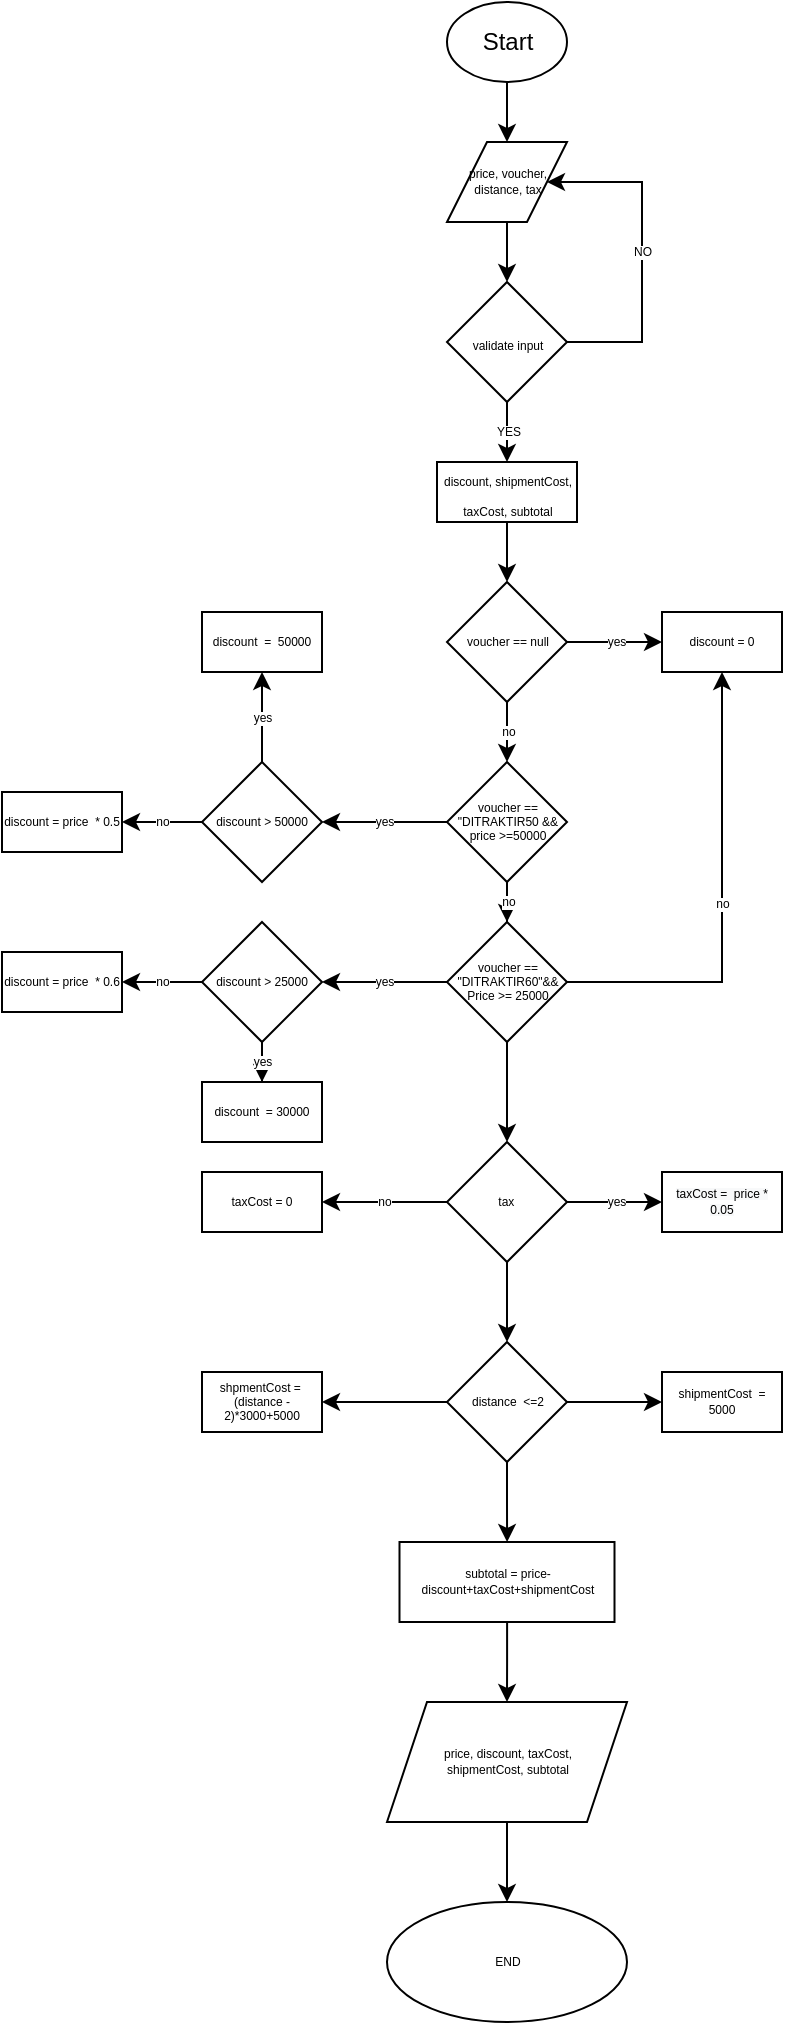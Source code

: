 <mxfile version="20.4.0" type="device"><diagram id="ONpc1JPvFf3IPKMQJZQi" name="Page-1"><mxGraphModel dx="593" dy="326" grid="1" gridSize="10" guides="1" tooltips="1" connect="1" arrows="1" fold="1" page="1" pageScale="1" pageWidth="850" pageHeight="1100" math="0" shadow="0"><root><mxCell id="0"/><mxCell id="1" parent="0"/><mxCell id="aEQPm8dqe94SOWTvnnjo-131" style="edgeStyle=orthogonalEdgeStyle;rounded=0;orthogonalLoop=1;jettySize=auto;html=1;entryX=0.5;entryY=0;entryDx=0;entryDy=0;fontSize=6;" parent="1" source="aEQPm8dqe94SOWTvnnjo-1" target="aEQPm8dqe94SOWTvnnjo-2" edge="1"><mxGeometry relative="1" as="geometry"/></mxCell><mxCell id="aEQPm8dqe94SOWTvnnjo-1" value="Start" style="ellipse;whiteSpace=wrap;html=1;" parent="1" vertex="1"><mxGeometry x="372.5" y="10" width="60" height="40" as="geometry"/></mxCell><mxCell id="aEQPm8dqe94SOWTvnnjo-133" value="" style="edgeStyle=orthogonalEdgeStyle;rounded=0;orthogonalLoop=1;jettySize=auto;html=1;fontSize=6;" parent="1" source="aEQPm8dqe94SOWTvnnjo-2" target="aEQPm8dqe94SOWTvnnjo-4" edge="1"><mxGeometry relative="1" as="geometry"/></mxCell><mxCell id="aEQPm8dqe94SOWTvnnjo-2" value="&lt;font style=&quot;font-size: 6px;&quot;&gt;price, voucher, distance, tax&lt;/font&gt;" style="shape=parallelogram;perimeter=parallelogramPerimeter;whiteSpace=wrap;html=1;fixedSize=1;fontSize=6;" parent="1" vertex="1"><mxGeometry x="372.5" y="80" width="60" height="40" as="geometry"/></mxCell><mxCell id="aEQPm8dqe94SOWTvnnjo-134" value="YES" style="edgeStyle=orthogonalEdgeStyle;rounded=0;orthogonalLoop=1;jettySize=auto;html=1;fontSize=6;" parent="1" source="aEQPm8dqe94SOWTvnnjo-4" target="aEQPm8dqe94SOWTvnnjo-7" edge="1"><mxGeometry relative="1" as="geometry"/></mxCell><mxCell id="aEQPm8dqe94SOWTvnnjo-135" value="NO" style="edgeStyle=orthogonalEdgeStyle;rounded=0;orthogonalLoop=1;jettySize=auto;html=1;entryX=1;entryY=0.5;entryDx=0;entryDy=0;fontSize=6;exitX=1;exitY=0.5;exitDx=0;exitDy=0;" parent="1" source="aEQPm8dqe94SOWTvnnjo-4" target="aEQPm8dqe94SOWTvnnjo-2" edge="1"><mxGeometry relative="1" as="geometry"><Array as="points"><mxPoint x="470" y="180"/><mxPoint x="470" y="100"/></Array></mxGeometry></mxCell><mxCell id="aEQPm8dqe94SOWTvnnjo-4" value="&lt;font style=&quot;font-size: 6px;&quot;&gt;validate input&lt;/font&gt;" style="rhombus;whiteSpace=wrap;html=1;" parent="1" vertex="1"><mxGeometry x="372.5" y="150" width="60" height="60" as="geometry"/></mxCell><mxCell id="aEQPm8dqe94SOWTvnnjo-136" value="" style="edgeStyle=orthogonalEdgeStyle;rounded=0;orthogonalLoop=1;jettySize=auto;html=1;fontSize=6;" parent="1" source="aEQPm8dqe94SOWTvnnjo-7" target="aEQPm8dqe94SOWTvnnjo-9" edge="1"><mxGeometry relative="1" as="geometry"/></mxCell><mxCell id="aEQPm8dqe94SOWTvnnjo-7" value="&lt;font style=&quot;font-size: 6px;&quot;&gt;discount, shipmentCost, taxCost, subtotal&lt;/font&gt;" style="whiteSpace=wrap;html=1;" parent="1" vertex="1"><mxGeometry x="367.5" y="240" width="70" height="30" as="geometry"/></mxCell><mxCell id="aEQPm8dqe94SOWTvnnjo-137" value="yes" style="edgeStyle=orthogonalEdgeStyle;rounded=0;orthogonalLoop=1;jettySize=auto;html=1;fontSize=6;" parent="1" source="aEQPm8dqe94SOWTvnnjo-9" target="aEQPm8dqe94SOWTvnnjo-11" edge="1"><mxGeometry relative="1" as="geometry"/></mxCell><mxCell id="aEQPm8dqe94SOWTvnnjo-138" value="no" style="edgeStyle=orthogonalEdgeStyle;rounded=0;orthogonalLoop=1;jettySize=auto;html=1;fontSize=6;" parent="1" source="aEQPm8dqe94SOWTvnnjo-9" target="aEQPm8dqe94SOWTvnnjo-23" edge="1"><mxGeometry relative="1" as="geometry"/></mxCell><mxCell id="aEQPm8dqe94SOWTvnnjo-9" value="voucher == null" style="rhombus;whiteSpace=wrap;html=1;fontSize=6;" parent="1" vertex="1"><mxGeometry x="372.5" y="300" width="60" height="60" as="geometry"/></mxCell><mxCell id="aEQPm8dqe94SOWTvnnjo-11" value="discount = 0" style="whiteSpace=wrap;html=1;fontSize=6;" parent="1" vertex="1"><mxGeometry x="480" y="315" width="60" height="30" as="geometry"/></mxCell><mxCell id="aEQPm8dqe94SOWTvnnjo-142" value="no" style="edgeStyle=orthogonalEdgeStyle;rounded=0;orthogonalLoop=1;jettySize=auto;html=1;fontSize=6;" parent="1" source="aEQPm8dqe94SOWTvnnjo-15" target="aEQPm8dqe94SOWTvnnjo-11" edge="1"><mxGeometry relative="1" as="geometry"><mxPoint x="510" y="350" as="targetPoint"/><Array as="points"><mxPoint x="510" y="500"/></Array></mxGeometry></mxCell><mxCell id="aEQPm8dqe94SOWTvnnjo-158" value="yes" style="edgeStyle=orthogonalEdgeStyle;rounded=0;orthogonalLoop=1;jettySize=auto;html=1;fontSize=6;" parent="1" source="aEQPm8dqe94SOWTvnnjo-15" target="aEQPm8dqe94SOWTvnnjo-154" edge="1"><mxGeometry relative="1" as="geometry"/></mxCell><mxCell id="aEQPm8dqe94SOWTvnnjo-162" value="" style="edgeStyle=orthogonalEdgeStyle;rounded=0;orthogonalLoop=1;jettySize=auto;html=1;fontSize=6;" parent="1" source="aEQPm8dqe94SOWTvnnjo-15" target="aEQPm8dqe94SOWTvnnjo-161" edge="1"><mxGeometry relative="1" as="geometry"/></mxCell><mxCell id="aEQPm8dqe94SOWTvnnjo-15" value="voucher == &quot;DITRAKTIR60&quot;&amp;amp;&amp;amp;&lt;br&gt;Price &amp;gt;= 25000" style="rhombus;whiteSpace=wrap;html=1;fontSize=6;" parent="1" vertex="1"><mxGeometry x="372.5" y="470" width="60" height="60" as="geometry"/></mxCell><mxCell id="aEQPm8dqe94SOWTvnnjo-141" value="no" style="edgeStyle=orthogonalEdgeStyle;rounded=0;orthogonalLoop=1;jettySize=auto;html=1;fontSize=6;" parent="1" source="aEQPm8dqe94SOWTvnnjo-23" target="aEQPm8dqe94SOWTvnnjo-15" edge="1"><mxGeometry relative="1" as="geometry"/></mxCell><mxCell id="aEQPm8dqe94SOWTvnnjo-144" value="yes" style="edgeStyle=orthogonalEdgeStyle;rounded=0;orthogonalLoop=1;jettySize=auto;html=1;fontSize=6;" parent="1" source="aEQPm8dqe94SOWTvnnjo-23" target="aEQPm8dqe94SOWTvnnjo-143" edge="1"><mxGeometry relative="1" as="geometry"/></mxCell><mxCell id="aEQPm8dqe94SOWTvnnjo-23" value="voucher == &quot;DITRAKTIR50 &amp;amp;&amp;amp;&lt;br&gt;price &amp;gt;=50000" style="rhombus;whiteSpace=wrap;html=1;fontSize=6;" parent="1" vertex="1"><mxGeometry x="372.5" y="390" width="60" height="60" as="geometry"/></mxCell><mxCell id="aEQPm8dqe94SOWTvnnjo-146" value="yes" style="edgeStyle=orthogonalEdgeStyle;rounded=0;orthogonalLoop=1;jettySize=auto;html=1;fontSize=6;" parent="1" source="aEQPm8dqe94SOWTvnnjo-143" target="aEQPm8dqe94SOWTvnnjo-145" edge="1"><mxGeometry relative="1" as="geometry"/></mxCell><mxCell id="aEQPm8dqe94SOWTvnnjo-150" value="no" style="edgeStyle=orthogonalEdgeStyle;rounded=0;orthogonalLoop=1;jettySize=auto;html=1;fontSize=6;" parent="1" source="aEQPm8dqe94SOWTvnnjo-143" target="aEQPm8dqe94SOWTvnnjo-149" edge="1"><mxGeometry relative="1" as="geometry"/></mxCell><mxCell id="aEQPm8dqe94SOWTvnnjo-143" value="discount &amp;gt; 50000" style="rhombus;whiteSpace=wrap;html=1;fontSize=6;" parent="1" vertex="1"><mxGeometry x="250" y="390" width="60" height="60" as="geometry"/></mxCell><mxCell id="aEQPm8dqe94SOWTvnnjo-145" value="discount&amp;nbsp; =&amp;nbsp; 50000" style="whiteSpace=wrap;html=1;fontSize=6;" parent="1" vertex="1"><mxGeometry x="250" y="315" width="60" height="30" as="geometry"/></mxCell><mxCell id="aEQPm8dqe94SOWTvnnjo-149" value="discount = price&amp;nbsp; * 0.5" style="whiteSpace=wrap;html=1;fontSize=6;" parent="1" vertex="1"><mxGeometry x="150" y="405" width="60" height="30" as="geometry"/></mxCell><mxCell id="aEQPm8dqe94SOWTvnnjo-159" value="no" style="edgeStyle=orthogonalEdgeStyle;rounded=0;orthogonalLoop=1;jettySize=auto;html=1;fontSize=6;" parent="1" source="aEQPm8dqe94SOWTvnnjo-154" target="aEQPm8dqe94SOWTvnnjo-156" edge="1"><mxGeometry relative="1" as="geometry"/></mxCell><mxCell id="aEQPm8dqe94SOWTvnnjo-160" value="yes" style="edgeStyle=orthogonalEdgeStyle;rounded=0;orthogonalLoop=1;jettySize=auto;html=1;fontSize=6;" parent="1" source="aEQPm8dqe94SOWTvnnjo-154" target="aEQPm8dqe94SOWTvnnjo-157" edge="1"><mxGeometry relative="1" as="geometry"/></mxCell><mxCell id="aEQPm8dqe94SOWTvnnjo-154" value="discount &amp;gt; 25000" style="rhombus;whiteSpace=wrap;html=1;fontSize=6;" parent="1" vertex="1"><mxGeometry x="250" y="470" width="60" height="60" as="geometry"/></mxCell><mxCell id="aEQPm8dqe94SOWTvnnjo-156" value="discount = price&amp;nbsp; * 0.6" style="whiteSpace=wrap;html=1;fontSize=6;" parent="1" vertex="1"><mxGeometry x="150" y="485" width="60" height="30" as="geometry"/></mxCell><mxCell id="aEQPm8dqe94SOWTvnnjo-157" value="discount&amp;nbsp; = 30000" style="whiteSpace=wrap;html=1;fontSize=6;" parent="1" vertex="1"><mxGeometry x="250" y="550" width="60" height="30" as="geometry"/></mxCell><mxCell id="aEQPm8dqe94SOWTvnnjo-164" value="yes" style="edgeStyle=orthogonalEdgeStyle;rounded=0;orthogonalLoop=1;jettySize=auto;html=1;fontSize=6;" parent="1" source="aEQPm8dqe94SOWTvnnjo-161" target="aEQPm8dqe94SOWTvnnjo-163" edge="1"><mxGeometry relative="1" as="geometry"/></mxCell><mxCell id="aEQPm8dqe94SOWTvnnjo-166" value="no" style="edgeStyle=orthogonalEdgeStyle;rounded=0;orthogonalLoop=1;jettySize=auto;html=1;fontSize=6;" parent="1" source="aEQPm8dqe94SOWTvnnjo-161" target="aEQPm8dqe94SOWTvnnjo-165" edge="1"><mxGeometry relative="1" as="geometry"/></mxCell><mxCell id="aEQPm8dqe94SOWTvnnjo-168" value="" style="edgeStyle=orthogonalEdgeStyle;rounded=0;orthogonalLoop=1;jettySize=auto;html=1;fontSize=6;" parent="1" source="aEQPm8dqe94SOWTvnnjo-161" target="aEQPm8dqe94SOWTvnnjo-167" edge="1"><mxGeometry relative="1" as="geometry"/></mxCell><mxCell id="aEQPm8dqe94SOWTvnnjo-161" value="tax&amp;nbsp;" style="rhombus;whiteSpace=wrap;html=1;fontSize=6;" parent="1" vertex="1"><mxGeometry x="372.5" y="580" width="60" height="60" as="geometry"/></mxCell><mxCell id="aEQPm8dqe94SOWTvnnjo-163" value="&lt;span style=&quot;color: rgb(0, 0, 0); font-family: Helvetica; font-size: 6px; font-style: normal; font-variant-ligatures: normal; font-variant-caps: normal; font-weight: 400; letter-spacing: normal; orphans: 2; text-align: center; text-indent: 0px; text-transform: none; widows: 2; word-spacing: 0px; -webkit-text-stroke-width: 0px; background-color: rgb(248, 249, 250); text-decoration-thickness: initial; text-decoration-style: initial; text-decoration-color: initial; float: none; display: inline !important;&quot;&gt;taxCost =&amp;nbsp; price * 0.05&lt;/span&gt;&lt;br&gt;" style="whiteSpace=wrap;html=1;fontSize=6;" parent="1" vertex="1"><mxGeometry x="480" y="595" width="60" height="30" as="geometry"/></mxCell><mxCell id="aEQPm8dqe94SOWTvnnjo-165" value="taxCost = 0" style="whiteSpace=wrap;html=1;fontSize=6;" parent="1" vertex="1"><mxGeometry x="250" y="595" width="60" height="30" as="geometry"/></mxCell><mxCell id="aEQPm8dqe94SOWTvnnjo-174" value="" style="edgeStyle=orthogonalEdgeStyle;rounded=0;orthogonalLoop=1;jettySize=auto;html=1;fontSize=6;" parent="1" source="aEQPm8dqe94SOWTvnnjo-167" target="aEQPm8dqe94SOWTvnnjo-173" edge="1"><mxGeometry relative="1" as="geometry"/></mxCell><mxCell id="aEQPm8dqe94SOWTvnnjo-178" value="" style="edgeStyle=orthogonalEdgeStyle;rounded=0;orthogonalLoop=1;jettySize=auto;html=1;fontSize=6;" parent="1" source="aEQPm8dqe94SOWTvnnjo-167" target="aEQPm8dqe94SOWTvnnjo-177" edge="1"><mxGeometry relative="1" as="geometry"/></mxCell><mxCell id="aEQPm8dqe94SOWTvnnjo-182" value="" style="edgeStyle=orthogonalEdgeStyle;rounded=0;orthogonalLoop=1;jettySize=auto;html=1;fontSize=6;" parent="1" source="aEQPm8dqe94SOWTvnnjo-167" target="aEQPm8dqe94SOWTvnnjo-181" edge="1"><mxGeometry relative="1" as="geometry"/></mxCell><mxCell id="aEQPm8dqe94SOWTvnnjo-167" value="distance&amp;nbsp; &amp;lt;=2" style="rhombus;whiteSpace=wrap;html=1;fontSize=6;" parent="1" vertex="1"><mxGeometry x="372.5" y="680" width="60" height="60" as="geometry"/></mxCell><mxCell id="aEQPm8dqe94SOWTvnnjo-173" value="shpmentCost =&amp;nbsp; (distance - 2)*3000+5000" style="whiteSpace=wrap;html=1;fontSize=6;" parent="1" vertex="1"><mxGeometry x="250" y="695" width="60" height="30" as="geometry"/></mxCell><mxCell id="aEQPm8dqe94SOWTvnnjo-177" value="shipmentCost&amp;nbsp; = 5000" style="whiteSpace=wrap;html=1;fontSize=6;" parent="1" vertex="1"><mxGeometry x="480" y="695" width="60" height="30" as="geometry"/></mxCell><mxCell id="aEQPm8dqe94SOWTvnnjo-184" value="" style="edgeStyle=orthogonalEdgeStyle;rounded=0;orthogonalLoop=1;jettySize=auto;html=1;fontSize=6;" parent="1" source="aEQPm8dqe94SOWTvnnjo-181" target="aEQPm8dqe94SOWTvnnjo-183" edge="1"><mxGeometry relative="1" as="geometry"/></mxCell><mxCell id="aEQPm8dqe94SOWTvnnjo-181" value="subtotal = price-discount+taxCost+shipmentCost" style="whiteSpace=wrap;html=1;fontSize=6;" parent="1" vertex="1"><mxGeometry x="348.75" y="780" width="107.5" height="40" as="geometry"/></mxCell><mxCell id="aEQPm8dqe94SOWTvnnjo-187" value="" style="edgeStyle=orthogonalEdgeStyle;rounded=0;orthogonalLoop=1;jettySize=auto;html=1;fontSize=6;" parent="1" source="aEQPm8dqe94SOWTvnnjo-183" target="aEQPm8dqe94SOWTvnnjo-186" edge="1"><mxGeometry relative="1" as="geometry"/></mxCell><mxCell id="aEQPm8dqe94SOWTvnnjo-183" value="price, discount, taxCost, &lt;br&gt;shipmentCost, subtotal" style="shape=parallelogram;perimeter=parallelogramPerimeter;whiteSpace=wrap;html=1;fixedSize=1;fontSize=6;" parent="1" vertex="1"><mxGeometry x="342.5" y="860" width="120" height="60" as="geometry"/></mxCell><mxCell id="aEQPm8dqe94SOWTvnnjo-186" value="END" style="ellipse;whiteSpace=wrap;html=1;fontSize=6;" parent="1" vertex="1"><mxGeometry x="342.5" y="960" width="120" height="60" as="geometry"/></mxCell></root></mxGraphModel></diagram></mxfile>